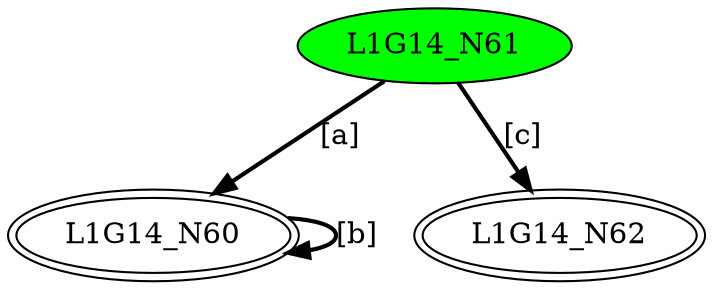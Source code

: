 digraph G14{
"L1G14_N60" [peripheries=2];
"L1G14_N61" [style=filled,fillcolor=green];
"L1G14_N62" [peripheries=2];
"L1G14_N60"->"L1G14_N60" [style = bold, label = "[b]"];
"L1G14_N61"->"L1G14_N60" [style = bold, label = "[a]"];
"L1G14_N61"->"L1G14_N62" [style = bold, label = "[c]"];
}


